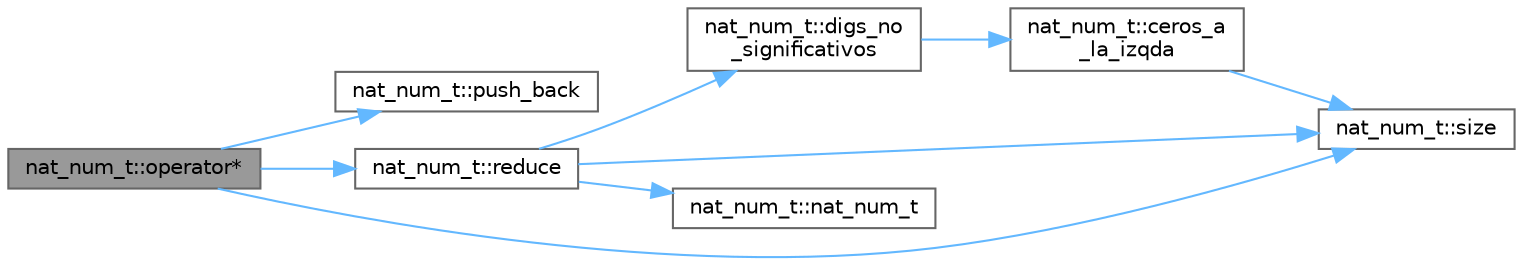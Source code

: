 digraph "nat_num_t::operator*"
{
 // INTERACTIVE_SVG=YES
 // LATEX_PDF_SIZE
  bgcolor="transparent";
  edge [fontname=Helvetica,fontsize=10,labelfontname=Helvetica,labelfontsize=10];
  node [fontname=Helvetica,fontsize=10,shape=box,height=0.2,width=0.4];
  rankdir="LR";
  Node1 [label="nat_num_t::operator*",height=0.2,width=0.4,color="gray40", fillcolor="grey60", style="filled", fontcolor="black",tooltip=" "];
  Node1 -> Node2 [color="steelblue1",style="solid"];
  Node2 [label="nat_num_t::push_back",height=0.2,width=0.4,color="grey40", fillcolor="white", style="filled",URL="$classnat__num__t.html#aef1019272164e14682dc667e158afa53",tooltip=" "];
  Node1 -> Node3 [color="steelblue1",style="solid"];
  Node3 [label="nat_num_t::reduce",height=0.2,width=0.4,color="grey40", fillcolor="white", style="filled",URL="$classnat__num__t.html#a5a1e29dfd320bf08016a2f0227621f0d",tooltip=" "];
  Node3 -> Node4 [color="steelblue1",style="solid"];
  Node4 [label="nat_num_t::digs_no\l_significativos",height=0.2,width=0.4,color="grey40", fillcolor="white", style="filled",URL="$classnat__num__t.html#a14b63725918fba3ba1f731c3cda4b6ca",tooltip=" "];
  Node4 -> Node5 [color="steelblue1",style="solid"];
  Node5 [label="nat_num_t::ceros_a\l_la_izqda",height=0.2,width=0.4,color="grey40", fillcolor="white", style="filled",URL="$classnat__num__t.html#a2a7eae79a48f9b29a40c9103cfac72d7",tooltip=" "];
  Node5 -> Node6 [color="steelblue1",style="solid"];
  Node6 [label="nat_num_t::size",height=0.2,width=0.4,color="grey40", fillcolor="white", style="filled",URL="$classnat__num__t.html#a3f420ff49cf6b55ef38936b2035a4071",tooltip=" "];
  Node3 -> Node7 [color="steelblue1",style="solid"];
  Node7 [label="nat_num_t::nat_num_t",height=0.2,width=0.4,color="grey40", fillcolor="white", style="filled",URL="$classnat__num__t.html#a8f8bdd2355aab6b9b24f4c87cd68f5b7",tooltip=" "];
  Node3 -> Node6 [color="steelblue1",style="solid"];
  Node1 -> Node6 [color="steelblue1",style="solid"];
}
